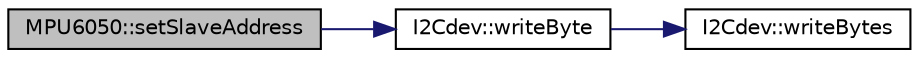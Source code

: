 digraph "MPU6050::setSlaveAddress"
{
  edge [fontname="Helvetica",fontsize="10",labelfontname="Helvetica",labelfontsize="10"];
  node [fontname="Helvetica",fontsize="10",shape=record];
  rankdir="LR";
  Node1233 [label="MPU6050::setSlaveAddress",height=0.2,width=0.4,color="black", fillcolor="grey75", style="filled", fontcolor="black"];
  Node1233 -> Node1234 [color="midnightblue",fontsize="10",style="solid",fontname="Helvetica"];
  Node1234 [label="I2Cdev::writeByte",height=0.2,width=0.4,color="black", fillcolor="white", style="filled",URL="$class_i2_cdev.html#aeb297637ef985cd562da465ba61b7042",tooltip="Write single byte to an 8-bit device register. "];
  Node1234 -> Node1235 [color="midnightblue",fontsize="10",style="solid",fontname="Helvetica"];
  Node1235 [label="I2Cdev::writeBytes",height=0.2,width=0.4,color="black", fillcolor="white", style="filled",URL="$class_i2_cdev.html#aa4e39cac6c0eac5112f9132084bcc93e"];
}
